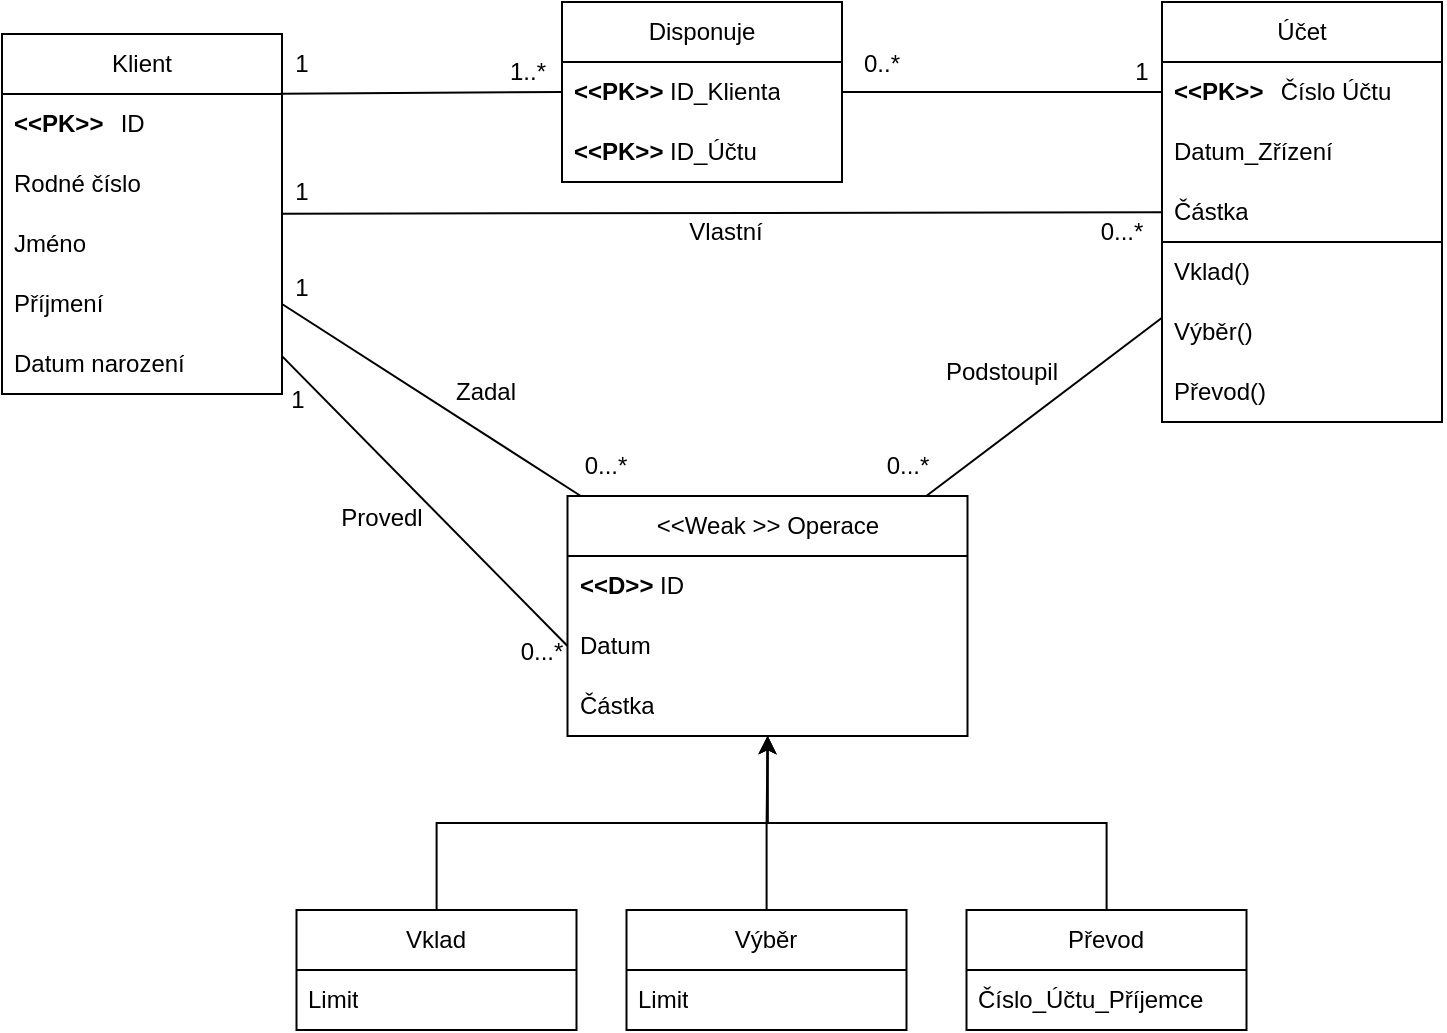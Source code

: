 <mxfile version="26.1.0">
  <diagram name="Page-1" id="2iz41HASUxWJrqXF7Jjo">
    <mxGraphModel dx="1313" dy="653" grid="1" gridSize="10" guides="1" tooltips="1" connect="1" arrows="1" fold="1" page="1" pageScale="1" pageWidth="850" pageHeight="1100" math="0" shadow="0">
      <root>
        <mxCell id="0" />
        <mxCell id="1" parent="0" />
        <mxCell id="tFquaYO4ZpzdXAOgKB9p-1" value="Klient" style="swimlane;fontStyle=0;childLayout=stackLayout;horizontal=1;startSize=30;horizontalStack=0;resizeParent=1;resizeParentMax=0;resizeLast=0;collapsible=1;marginBottom=0;whiteSpace=wrap;html=1;" parent="1" vertex="1">
          <mxGeometry x="30" y="136" width="140" height="180" as="geometry" />
        </mxCell>
        <mxCell id="tFquaYO4ZpzdXAOgKB9p-5" value="&lt;b&gt;&amp;lt;&amp;lt;PK&amp;gt;&amp;gt;&lt;/b&gt;&lt;span style=&quot;white-space: pre;&quot;&gt;&#x9;&lt;/span&gt;ID" style="text;strokeColor=none;fillColor=none;align=left;verticalAlign=middle;spacingLeft=4;spacingRight=4;overflow=hidden;points=[[0,0.5],[1,0.5]];portConstraint=eastwest;rotatable=0;whiteSpace=wrap;html=1;" parent="tFquaYO4ZpzdXAOgKB9p-1" vertex="1">
          <mxGeometry y="30" width="140" height="30" as="geometry" />
        </mxCell>
        <mxCell id="tFquaYO4ZpzdXAOgKB9p-11" value="Rodné číslo" style="text;strokeColor=none;fillColor=none;align=left;verticalAlign=middle;spacingLeft=4;spacingRight=4;overflow=hidden;points=[[0,0.5],[1,0.5]];portConstraint=eastwest;rotatable=0;whiteSpace=wrap;html=1;" parent="tFquaYO4ZpzdXAOgKB9p-1" vertex="1">
          <mxGeometry y="60" width="140" height="30" as="geometry" />
        </mxCell>
        <mxCell id="tFquaYO4ZpzdXAOgKB9p-2" value="&lt;div&gt;Jméno&lt;/div&gt;" style="text;strokeColor=none;fillColor=none;align=left;verticalAlign=middle;spacingLeft=4;spacingRight=4;overflow=hidden;points=[[0,0.5],[1,0.5]];portConstraint=eastwest;rotatable=0;whiteSpace=wrap;html=1;" parent="tFquaYO4ZpzdXAOgKB9p-1" vertex="1">
          <mxGeometry y="90" width="140" height="30" as="geometry" />
        </mxCell>
        <mxCell id="tFquaYO4ZpzdXAOgKB9p-3" value="Příjmení" style="text;strokeColor=none;fillColor=none;align=left;verticalAlign=middle;spacingLeft=4;spacingRight=4;overflow=hidden;points=[[0,0.5],[1,0.5]];portConstraint=eastwest;rotatable=0;whiteSpace=wrap;html=1;" parent="tFquaYO4ZpzdXAOgKB9p-1" vertex="1">
          <mxGeometry y="120" width="140" height="30" as="geometry" />
        </mxCell>
        <mxCell id="tFquaYO4ZpzdXAOgKB9p-4" value="Datum narození" style="text;strokeColor=none;fillColor=none;align=left;verticalAlign=middle;spacingLeft=4;spacingRight=4;overflow=hidden;points=[[0,0.5],[1,0.5]];portConstraint=eastwest;rotatable=0;whiteSpace=wrap;html=1;" parent="tFquaYO4ZpzdXAOgKB9p-1" vertex="1">
          <mxGeometry y="150" width="140" height="30" as="geometry" />
        </mxCell>
        <mxCell id="tFquaYO4ZpzdXAOgKB9p-7" value="Účet" style="swimlane;fontStyle=0;childLayout=stackLayout;horizontal=1;startSize=30;horizontalStack=0;resizeParent=1;resizeParentMax=0;resizeLast=0;collapsible=1;marginBottom=0;whiteSpace=wrap;html=1;" parent="1" vertex="1">
          <mxGeometry x="610" y="120" width="140" height="210" as="geometry" />
        </mxCell>
        <mxCell id="tFquaYO4ZpzdXAOgKB9p-8" value="&lt;b&gt;&amp;lt;&amp;lt;PK&amp;gt;&amp;gt;&lt;/b&gt;&lt;span style=&quot;white-space: pre;&quot;&gt;&#x9;&lt;/span&gt;Číslo Účtu" style="text;strokeColor=none;fillColor=none;align=left;verticalAlign=middle;spacingLeft=4;spacingRight=4;overflow=hidden;points=[[0,0.5],[1,0.5]];portConstraint=eastwest;rotatable=0;whiteSpace=wrap;html=1;" parent="tFquaYO4ZpzdXAOgKB9p-7" vertex="1">
          <mxGeometry y="30" width="140" height="30" as="geometry" />
        </mxCell>
        <mxCell id="TfEjfYJjB-LuL-JjxS13-36" value="Datum_Zřízení" style="text;strokeColor=none;fillColor=none;align=left;verticalAlign=middle;spacingLeft=4;spacingRight=4;overflow=hidden;points=[[0,0.5],[1,0.5]];portConstraint=eastwest;rotatable=0;whiteSpace=wrap;html=1;" vertex="1" parent="tFquaYO4ZpzdXAOgKB9p-7">
          <mxGeometry y="60" width="140" height="30" as="geometry" />
        </mxCell>
        <mxCell id="tFquaYO4ZpzdXAOgKB9p-9" value="Částka" style="text;strokeColor=none;fillColor=none;align=left;verticalAlign=middle;spacingLeft=4;spacingRight=4;overflow=hidden;points=[[0,0.5],[1,0.5]];portConstraint=eastwest;rotatable=0;whiteSpace=wrap;html=1;" parent="tFquaYO4ZpzdXAOgKB9p-7" vertex="1">
          <mxGeometry y="90" width="140" height="30" as="geometry" />
        </mxCell>
        <mxCell id="TfEjfYJjB-LuL-JjxS13-38" value="" style="endArrow=none;html=1;rounded=0;exitX=0;exitY=0.002;exitDx=0;exitDy=0;exitPerimeter=0;" edge="1" parent="tFquaYO4ZpzdXAOgKB9p-7" source="tFquaYO4ZpzdXAOgKB9p-16">
          <mxGeometry width="50" height="50" relative="1" as="geometry">
            <mxPoint x="-5" y="120" as="sourcePoint" />
            <mxPoint x="140" y="120" as="targetPoint" />
          </mxGeometry>
        </mxCell>
        <mxCell id="tFquaYO4ZpzdXAOgKB9p-16" value="Vklad()" style="text;strokeColor=none;fillColor=none;align=left;verticalAlign=middle;spacingLeft=4;spacingRight=4;overflow=hidden;points=[[0,0.5],[1,0.5]];portConstraint=eastwest;rotatable=0;whiteSpace=wrap;html=1;" parent="tFquaYO4ZpzdXAOgKB9p-7" vertex="1">
          <mxGeometry y="120" width="140" height="30" as="geometry" />
        </mxCell>
        <mxCell id="tFquaYO4ZpzdXAOgKB9p-17" value="Výběr()" style="text;strokeColor=none;fillColor=none;align=left;verticalAlign=middle;spacingLeft=4;spacingRight=4;overflow=hidden;points=[[0,0.5],[1,0.5]];portConstraint=eastwest;rotatable=0;whiteSpace=wrap;html=1;" parent="tFquaYO4ZpzdXAOgKB9p-7" vertex="1">
          <mxGeometry y="150" width="140" height="30" as="geometry" />
        </mxCell>
        <mxCell id="tFquaYO4ZpzdXAOgKB9p-18" value="Převod()" style="text;strokeColor=none;fillColor=none;align=left;verticalAlign=middle;spacingLeft=4;spacingRight=4;overflow=hidden;points=[[0,0.5],[1,0.5]];portConstraint=eastwest;rotatable=0;whiteSpace=wrap;html=1;" parent="tFquaYO4ZpzdXAOgKB9p-7" vertex="1">
          <mxGeometry y="180" width="140" height="30" as="geometry" />
        </mxCell>
        <mxCell id="L4FlYT_6IHy_hOZRAf8y-1" value="&amp;lt;&amp;lt;Weak &amp;gt;&amp;gt; Operace" style="swimlane;fontStyle=0;childLayout=stackLayout;horizontal=1;startSize=30;horizontalStack=0;resizeParent=1;resizeParentMax=0;resizeLast=0;collapsible=1;marginBottom=0;whiteSpace=wrap;html=1;" parent="1" vertex="1">
          <mxGeometry x="312.75" y="367" width="200" height="120" as="geometry" />
        </mxCell>
        <mxCell id="L4FlYT_6IHy_hOZRAf8y-2" value="&lt;b&gt;&amp;lt;&amp;lt;D&amp;gt;&amp;gt;&amp;nbsp;&lt;/b&gt;ID" style="text;strokeColor=none;fillColor=none;align=left;verticalAlign=middle;spacingLeft=4;spacingRight=4;overflow=hidden;points=[[0,0.5],[1,0.5]];portConstraint=eastwest;rotatable=0;whiteSpace=wrap;html=1;" parent="L4FlYT_6IHy_hOZRAf8y-1" vertex="1">
          <mxGeometry y="30" width="200" height="30" as="geometry" />
        </mxCell>
        <mxCell id="L4FlYT_6IHy_hOZRAf8y-4" value="&lt;div&gt;Datum&lt;/div&gt;" style="text;strokeColor=none;fillColor=none;align=left;verticalAlign=middle;spacingLeft=4;spacingRight=4;overflow=hidden;points=[[0,0.5],[1,0.5]];portConstraint=eastwest;rotatable=0;whiteSpace=wrap;html=1;" parent="L4FlYT_6IHy_hOZRAf8y-1" vertex="1">
          <mxGeometry y="60" width="200" height="30" as="geometry" />
        </mxCell>
        <mxCell id="L4FlYT_6IHy_hOZRAf8y-6" value="Částka" style="text;strokeColor=none;fillColor=none;align=left;verticalAlign=middle;spacingLeft=4;spacingRight=4;overflow=hidden;points=[[0,0.5],[1,0.5]];portConstraint=eastwest;rotatable=0;whiteSpace=wrap;html=1;" parent="L4FlYT_6IHy_hOZRAf8y-1" vertex="1">
          <mxGeometry y="90" width="200" height="30" as="geometry" />
        </mxCell>
        <mxCell id="TfEjfYJjB-LuL-JjxS13-3" value="" style="endArrow=none;html=1;rounded=0;" edge="1" parent="1" source="tFquaYO4ZpzdXAOgKB9p-1" target="tFquaYO4ZpzdXAOgKB9p-7">
          <mxGeometry width="50" height="50" relative="1" as="geometry">
            <mxPoint x="400" y="300" as="sourcePoint" />
            <mxPoint x="340" y="260" as="targetPoint" />
          </mxGeometry>
        </mxCell>
        <mxCell id="TfEjfYJjB-LuL-JjxS13-6" value="" style="endArrow=none;html=1;rounded=0;" edge="1" parent="1" source="tFquaYO4ZpzdXAOgKB9p-1" target="L4FlYT_6IHy_hOZRAf8y-1">
          <mxGeometry width="50" height="50" relative="1" as="geometry">
            <mxPoint x="420" y="360" as="sourcePoint" />
            <mxPoint x="470" y="310" as="targetPoint" />
          </mxGeometry>
        </mxCell>
        <mxCell id="TfEjfYJjB-LuL-JjxS13-7" value="" style="endArrow=none;html=1;rounded=0;" edge="1" parent="1" source="tFquaYO4ZpzdXAOgKB9p-7" target="L4FlYT_6IHy_hOZRAf8y-1">
          <mxGeometry width="50" height="50" relative="1" as="geometry">
            <mxPoint x="280" y="395" as="sourcePoint" />
            <mxPoint x="600" y="395" as="targetPoint" />
          </mxGeometry>
        </mxCell>
        <mxCell id="TfEjfYJjB-LuL-JjxS13-8" value="1" style="text;html=1;align=center;verticalAlign=middle;whiteSpace=wrap;rounded=0;" vertex="1" parent="1">
          <mxGeometry x="150" y="248" width="60" height="30" as="geometry" />
        </mxCell>
        <mxCell id="TfEjfYJjB-LuL-JjxS13-9" value="0...*" style="text;html=1;align=center;verticalAlign=middle;whiteSpace=wrap;rounded=0;" vertex="1" parent="1">
          <mxGeometry x="560" y="220" width="60" height="30" as="geometry" />
        </mxCell>
        <mxCell id="TfEjfYJjB-LuL-JjxS13-10" value="1" style="text;html=1;align=center;verticalAlign=middle;whiteSpace=wrap;rounded=0;" vertex="1" parent="1">
          <mxGeometry x="570" y="140" width="60" height="30" as="geometry" />
        </mxCell>
        <mxCell id="TfEjfYJjB-LuL-JjxS13-11" value="0...*" style="text;html=1;align=center;verticalAlign=middle;whiteSpace=wrap;rounded=0;" vertex="1" parent="1">
          <mxGeometry x="452.75" y="337" width="60" height="30" as="geometry" />
        </mxCell>
        <mxCell id="TfEjfYJjB-LuL-JjxS13-12" value="1" style="text;html=1;align=center;verticalAlign=middle;whiteSpace=wrap;rounded=0;" vertex="1" parent="1">
          <mxGeometry x="150" y="200" width="60" height="30" as="geometry" />
        </mxCell>
        <mxCell id="TfEjfYJjB-LuL-JjxS13-15" value="0...*" style="text;html=1;align=center;verticalAlign=middle;whiteSpace=wrap;rounded=0;" vertex="1" parent="1">
          <mxGeometry x="302" y="337" width="60" height="30" as="geometry" />
        </mxCell>
        <mxCell id="TfEjfYJjB-LuL-JjxS13-35" style="edgeStyle=orthogonalEdgeStyle;rounded=0;orthogonalLoop=1;jettySize=auto;html=1;" edge="1" parent="1" source="TfEjfYJjB-LuL-JjxS13-16" target="L4FlYT_6IHy_hOZRAf8y-1">
          <mxGeometry relative="1" as="geometry" />
        </mxCell>
        <mxCell id="TfEjfYJjB-LuL-JjxS13-16" value="Vklad" style="swimlane;fontStyle=0;childLayout=stackLayout;horizontal=1;startSize=30;horizontalStack=0;resizeParent=1;resizeParentMax=0;resizeLast=0;collapsible=1;marginBottom=0;whiteSpace=wrap;html=1;" vertex="1" parent="1">
          <mxGeometry x="177.25" y="574" width="140" height="60" as="geometry" />
        </mxCell>
        <mxCell id="TfEjfYJjB-LuL-JjxS13-17" value="Limit" style="text;strokeColor=none;fillColor=none;align=left;verticalAlign=middle;spacingLeft=4;spacingRight=4;overflow=hidden;points=[[0,0.5],[1,0.5]];portConstraint=eastwest;rotatable=0;whiteSpace=wrap;html=1;" vertex="1" parent="TfEjfYJjB-LuL-JjxS13-16">
          <mxGeometry y="30" width="140" height="30" as="geometry" />
        </mxCell>
        <mxCell id="TfEjfYJjB-LuL-JjxS13-34" style="edgeStyle=orthogonalEdgeStyle;rounded=0;orthogonalLoop=1;jettySize=auto;html=1;" edge="1" parent="1" source="TfEjfYJjB-LuL-JjxS13-20" target="L4FlYT_6IHy_hOZRAf8y-1">
          <mxGeometry relative="1" as="geometry" />
        </mxCell>
        <mxCell id="TfEjfYJjB-LuL-JjxS13-20" value="Výběr" style="swimlane;fontStyle=0;childLayout=stackLayout;horizontal=1;startSize=30;horizontalStack=0;resizeParent=1;resizeParentMax=0;resizeLast=0;collapsible=1;marginBottom=0;whiteSpace=wrap;html=1;" vertex="1" parent="1">
          <mxGeometry x="342.25" y="574" width="140" height="60" as="geometry" />
        </mxCell>
        <mxCell id="TfEjfYJjB-LuL-JjxS13-21" value="Limit" style="text;strokeColor=none;fillColor=none;align=left;verticalAlign=middle;spacingLeft=4;spacingRight=4;overflow=hidden;points=[[0,0.5],[1,0.5]];portConstraint=eastwest;rotatable=0;whiteSpace=wrap;html=1;" vertex="1" parent="TfEjfYJjB-LuL-JjxS13-20">
          <mxGeometry y="30" width="140" height="30" as="geometry" />
        </mxCell>
        <mxCell id="TfEjfYJjB-LuL-JjxS13-33" style="edgeStyle=orthogonalEdgeStyle;rounded=0;orthogonalLoop=1;jettySize=auto;html=1;" edge="1" parent="1" source="TfEjfYJjB-LuL-JjxS13-23" target="L4FlYT_6IHy_hOZRAf8y-1">
          <mxGeometry relative="1" as="geometry" />
        </mxCell>
        <mxCell id="TfEjfYJjB-LuL-JjxS13-23" value="Převod" style="swimlane;fontStyle=0;childLayout=stackLayout;horizontal=1;startSize=30;horizontalStack=0;resizeParent=1;resizeParentMax=0;resizeLast=0;collapsible=1;marginBottom=0;whiteSpace=wrap;html=1;" vertex="1" parent="1">
          <mxGeometry x="512.25" y="574" width="140" height="60" as="geometry" />
        </mxCell>
        <mxCell id="TfEjfYJjB-LuL-JjxS13-24" value="Číslo_Účtu_Příjemce" style="text;strokeColor=none;fillColor=none;align=left;verticalAlign=middle;spacingLeft=4;spacingRight=4;overflow=hidden;points=[[0,0.5],[1,0.5]];portConstraint=eastwest;rotatable=0;whiteSpace=wrap;html=1;" vertex="1" parent="TfEjfYJjB-LuL-JjxS13-23">
          <mxGeometry y="30" width="140" height="30" as="geometry" />
        </mxCell>
        <mxCell id="TfEjfYJjB-LuL-JjxS13-39" value="Vlastní" style="text;html=1;align=center;verticalAlign=middle;whiteSpace=wrap;rounded=0;" vertex="1" parent="1">
          <mxGeometry x="362" y="220" width="60" height="30" as="geometry" />
        </mxCell>
        <mxCell id="TfEjfYJjB-LuL-JjxS13-40" value="Provedl" style="text;html=1;align=center;verticalAlign=middle;whiteSpace=wrap;rounded=0;" vertex="1" parent="1">
          <mxGeometry x="190" y="363" width="60" height="30" as="geometry" />
        </mxCell>
        <mxCell id="TfEjfYJjB-LuL-JjxS13-41" value="Podstoupil" style="text;html=1;align=center;verticalAlign=middle;whiteSpace=wrap;rounded=0;" vertex="1" parent="1">
          <mxGeometry x="500" y="290" width="60" height="30" as="geometry" />
        </mxCell>
        <mxCell id="TfEjfYJjB-LuL-JjxS13-43" value="Zadal" style="text;html=1;align=center;verticalAlign=middle;whiteSpace=wrap;rounded=0;" vertex="1" parent="1">
          <mxGeometry x="242" y="300" width="60" height="30" as="geometry" />
        </mxCell>
        <mxCell id="TfEjfYJjB-LuL-JjxS13-48" value="Disponuje" style="swimlane;fontStyle=0;childLayout=stackLayout;horizontal=1;startSize=30;horizontalStack=0;resizeParent=1;resizeParentMax=0;resizeLast=0;collapsible=1;marginBottom=0;whiteSpace=wrap;html=1;" vertex="1" parent="1">
          <mxGeometry x="310" y="120" width="140" height="90" as="geometry" />
        </mxCell>
        <mxCell id="TfEjfYJjB-LuL-JjxS13-49" value="&lt;b&gt;&amp;lt;&amp;lt;PK&amp;gt;&amp;gt; &lt;/b&gt;ID_Klienta" style="text;strokeColor=none;fillColor=none;align=left;verticalAlign=middle;spacingLeft=4;spacingRight=4;overflow=hidden;points=[[0,0.5],[1,0.5]];portConstraint=eastwest;rotatable=0;whiteSpace=wrap;html=1;" vertex="1" parent="TfEjfYJjB-LuL-JjxS13-48">
          <mxGeometry y="30" width="140" height="30" as="geometry" />
        </mxCell>
        <mxCell id="TfEjfYJjB-LuL-JjxS13-50" value="&lt;b&gt;&amp;lt;&amp;lt;PK&amp;gt;&amp;gt; &lt;/b&gt;ID_Účtu" style="text;strokeColor=none;fillColor=none;align=left;verticalAlign=middle;spacingLeft=4;spacingRight=4;overflow=hidden;points=[[0,0.5],[1,0.5]];portConstraint=eastwest;rotatable=0;whiteSpace=wrap;html=1;" vertex="1" parent="TfEjfYJjB-LuL-JjxS13-48">
          <mxGeometry y="60" width="140" height="30" as="geometry" />
        </mxCell>
        <mxCell id="TfEjfYJjB-LuL-JjxS13-52" value="" style="endArrow=none;html=1;rounded=0;exitX=0.994;exitY=0.166;exitDx=0;exitDy=0;entryX=0;entryY=0.5;entryDx=0;entryDy=0;exitPerimeter=0;" edge="1" parent="1" source="tFquaYO4ZpzdXAOgKB9p-1" target="TfEjfYJjB-LuL-JjxS13-49">
          <mxGeometry width="50" height="50" relative="1" as="geometry">
            <mxPoint x="30" y="270" as="sourcePoint" />
            <mxPoint x="140" y="230" as="targetPoint" />
          </mxGeometry>
        </mxCell>
        <mxCell id="TfEjfYJjB-LuL-JjxS13-53" value="" style="endArrow=none;html=1;rounded=0;entryX=1;entryY=0.5;entryDx=0;entryDy=0;exitX=0;exitY=0.5;exitDx=0;exitDy=0;" edge="1" parent="1" source="tFquaYO4ZpzdXAOgKB9p-8" target="TfEjfYJjB-LuL-JjxS13-49">
          <mxGeometry width="50" height="50" relative="1" as="geometry">
            <mxPoint x="150" y="240" as="sourcePoint" />
            <mxPoint x="200" y="190" as="targetPoint" />
          </mxGeometry>
        </mxCell>
        <mxCell id="TfEjfYJjB-LuL-JjxS13-56" value="1" style="text;html=1;align=center;verticalAlign=middle;whiteSpace=wrap;rounded=0;" vertex="1" parent="1">
          <mxGeometry x="150" y="136" width="60" height="30" as="geometry" />
        </mxCell>
        <mxCell id="TfEjfYJjB-LuL-JjxS13-57" value="1..*" style="text;html=1;align=center;verticalAlign=middle;whiteSpace=wrap;rounded=0;" vertex="1" parent="1">
          <mxGeometry x="262.75" y="140" width="60" height="30" as="geometry" />
        </mxCell>
        <mxCell id="TfEjfYJjB-LuL-JjxS13-58" value="0..*" style="text;html=1;align=center;verticalAlign=middle;whiteSpace=wrap;rounded=0;" vertex="1" parent="1">
          <mxGeometry x="440" y="136" width="60" height="30" as="geometry" />
        </mxCell>
        <mxCell id="TfEjfYJjB-LuL-JjxS13-63" value="" style="endArrow=none;html=1;rounded=0;exitX=0;exitY=0.5;exitDx=0;exitDy=0;" edge="1" parent="1" source="L4FlYT_6IHy_hOZRAf8y-4" target="tFquaYO4ZpzdXAOgKB9p-1">
          <mxGeometry width="50" height="50" relative="1" as="geometry">
            <mxPoint x="320" y="360" as="sourcePoint" />
            <mxPoint x="370" y="310" as="targetPoint" />
          </mxGeometry>
        </mxCell>
        <mxCell id="TfEjfYJjB-LuL-JjxS13-64" style="edgeStyle=orthogonalEdgeStyle;rounded=0;orthogonalLoop=1;jettySize=auto;html=1;exitX=0.5;exitY=1;exitDx=0;exitDy=0;" edge="1" parent="1" source="TfEjfYJjB-LuL-JjxS13-40" target="TfEjfYJjB-LuL-JjxS13-40">
          <mxGeometry relative="1" as="geometry" />
        </mxCell>
        <mxCell id="TfEjfYJjB-LuL-JjxS13-65" value="0...*" style="text;html=1;align=center;verticalAlign=middle;whiteSpace=wrap;rounded=0;" vertex="1" parent="1">
          <mxGeometry x="270" y="430" width="60" height="30" as="geometry" />
        </mxCell>
        <mxCell id="TfEjfYJjB-LuL-JjxS13-67" value="1" style="text;html=1;align=center;verticalAlign=middle;whiteSpace=wrap;rounded=0;" vertex="1" parent="1">
          <mxGeometry x="148" y="304" width="60" height="30" as="geometry" />
        </mxCell>
      </root>
    </mxGraphModel>
  </diagram>
</mxfile>
